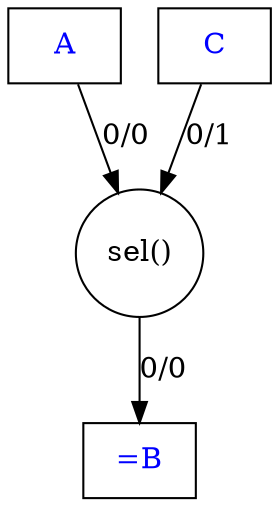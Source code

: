 digraph SELECT{
	rankdir=TD;
	size="32,20"
	
	A [label="A", shape=box, fontcolor=blue]
	
	C [label="C", shape=box, fontcolor=blue];
	
	S [label="sel()", shape=circle];
	
	B [label="=B", shape=box, fontcolor=blue];
	
	
	A -> S [label="0/0"]
	C -> S [label="0/1"]
	S -> B [label="0/0"]

}
